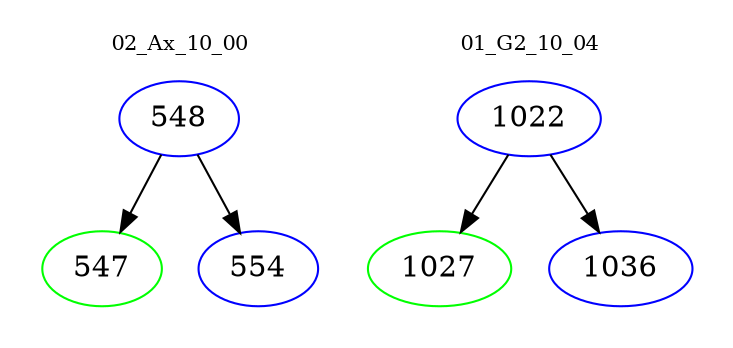 digraph{
subgraph cluster_0 {
color = white
label = "02_Ax_10_00";
fontsize=10;
T0_548 [label="548", color="blue"]
T0_548 -> T0_547 [color="black"]
T0_547 [label="547", color="green"]
T0_548 -> T0_554 [color="black"]
T0_554 [label="554", color="blue"]
}
subgraph cluster_1 {
color = white
label = "01_G2_10_04";
fontsize=10;
T1_1022 [label="1022", color="blue"]
T1_1022 -> T1_1027 [color="black"]
T1_1027 [label="1027", color="green"]
T1_1022 -> T1_1036 [color="black"]
T1_1036 [label="1036", color="blue"]
}
}
